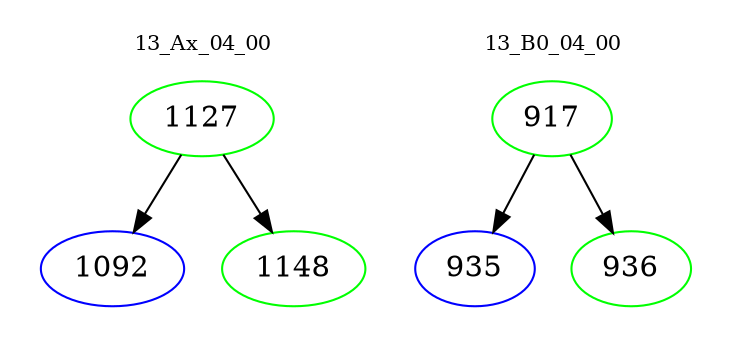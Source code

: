 digraph{
subgraph cluster_0 {
color = white
label = "13_Ax_04_00";
fontsize=10;
T0_1127 [label="1127", color="green"]
T0_1127 -> T0_1092 [color="black"]
T0_1092 [label="1092", color="blue"]
T0_1127 -> T0_1148 [color="black"]
T0_1148 [label="1148", color="green"]
}
subgraph cluster_1 {
color = white
label = "13_B0_04_00";
fontsize=10;
T1_917 [label="917", color="green"]
T1_917 -> T1_935 [color="black"]
T1_935 [label="935", color="blue"]
T1_917 -> T1_936 [color="black"]
T1_936 [label="936", color="green"]
}
}
